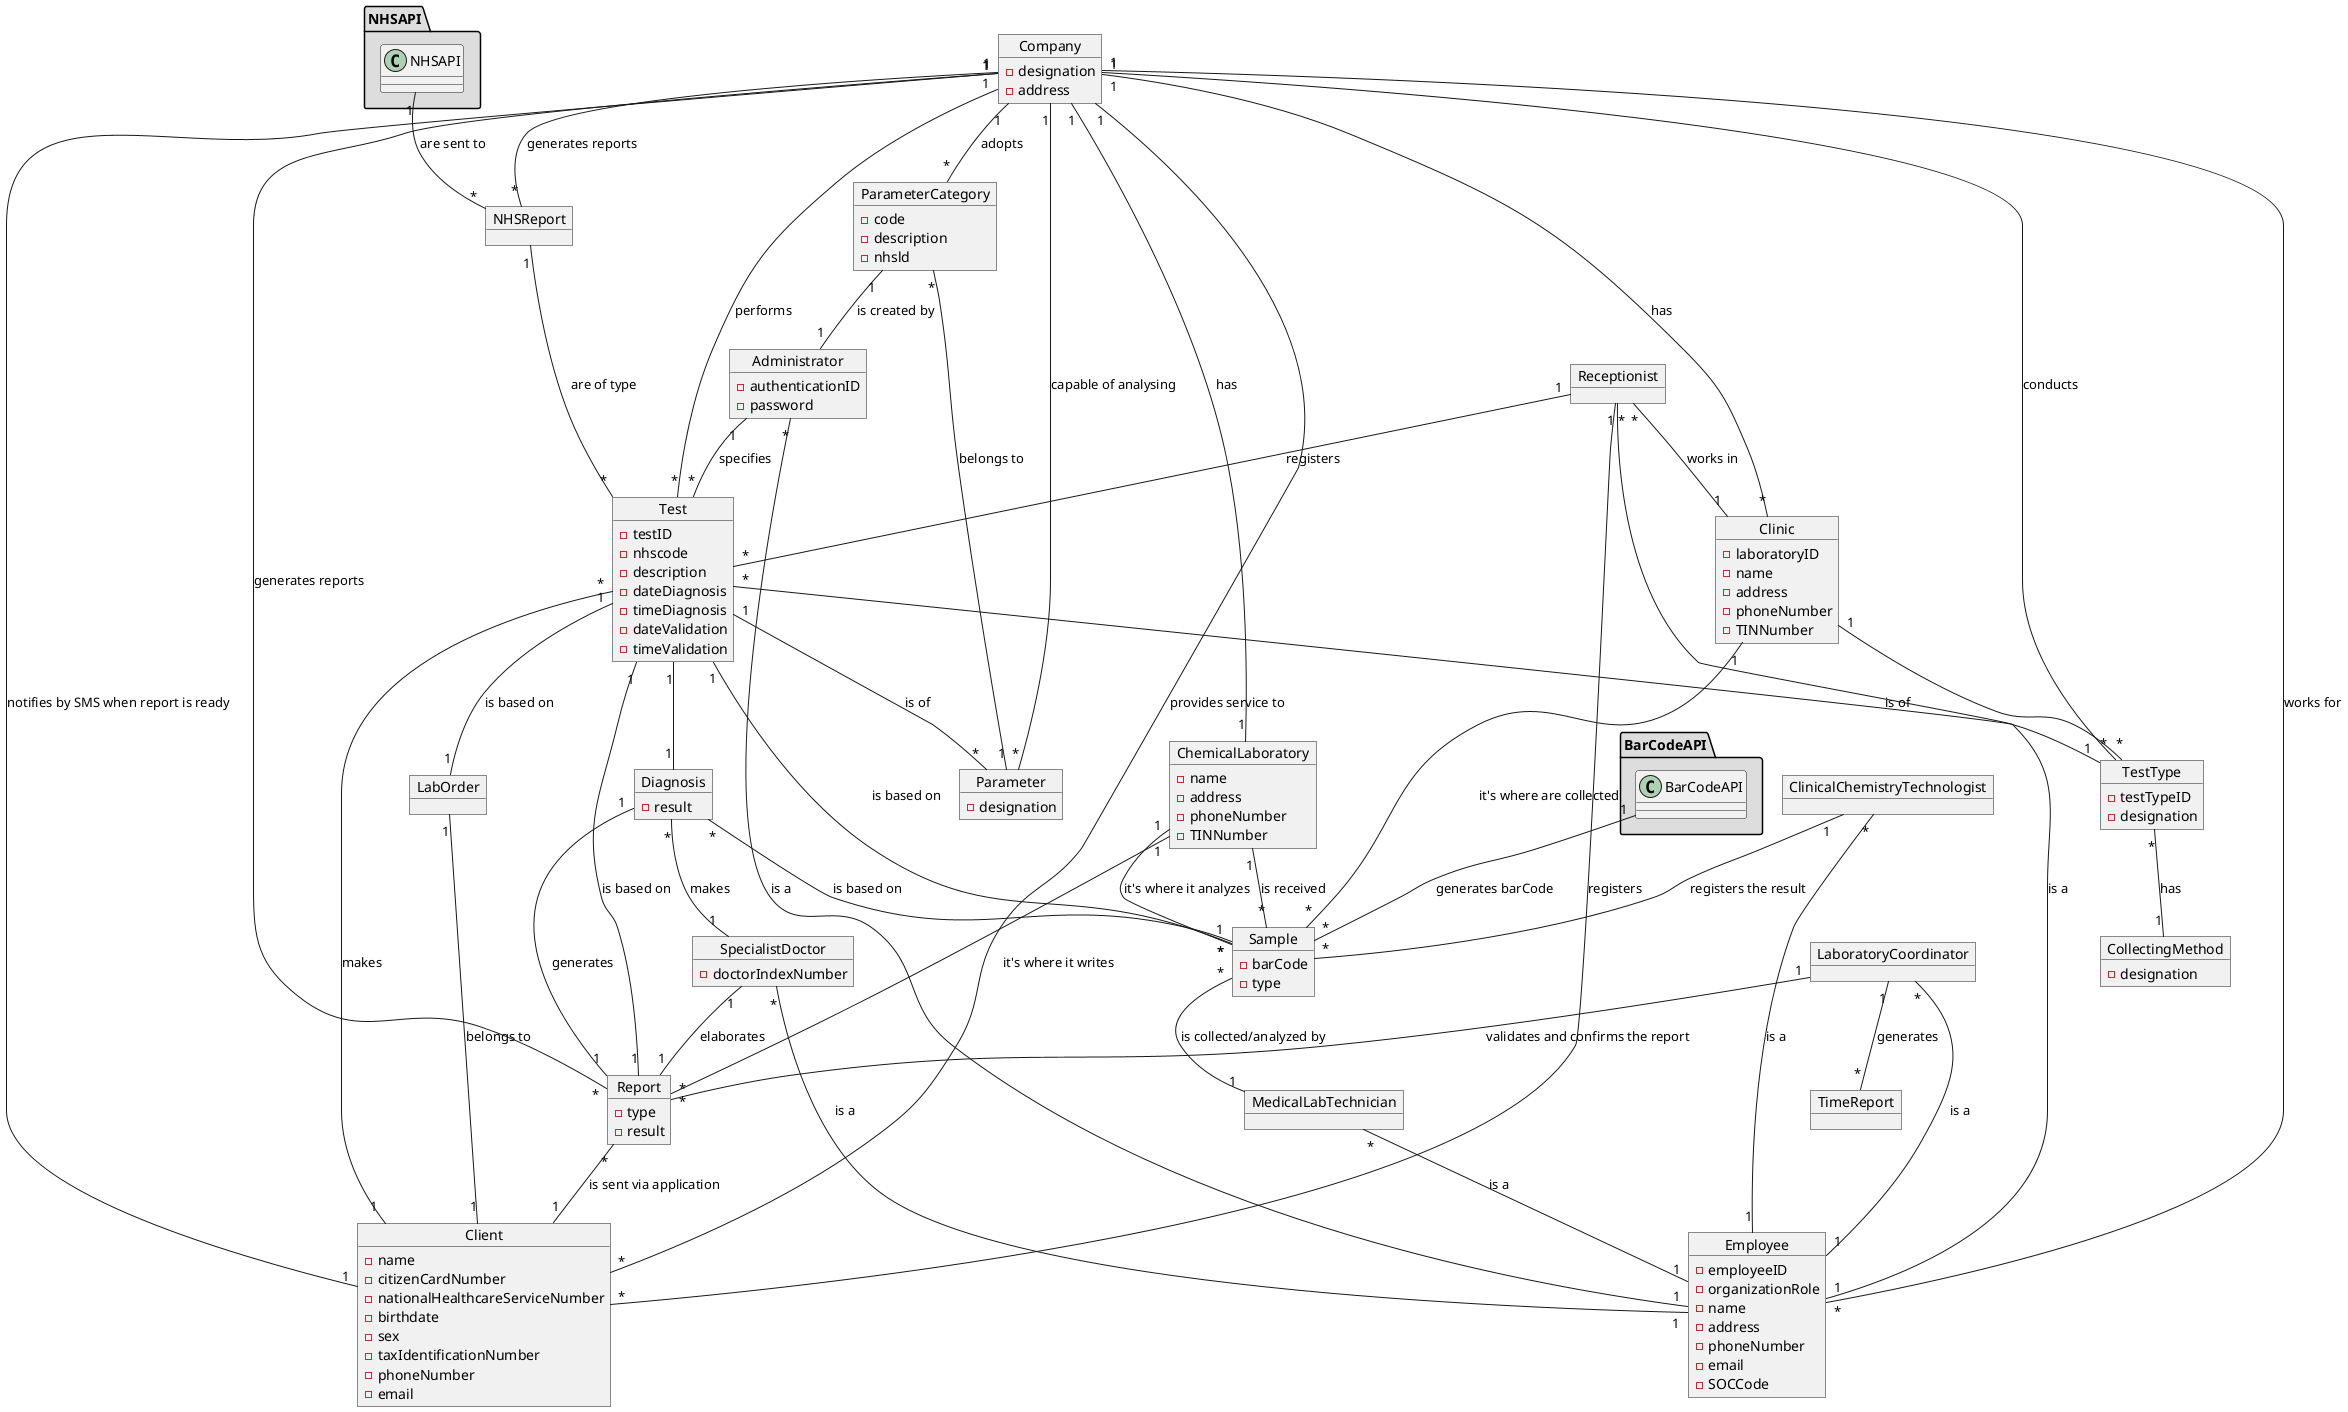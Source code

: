 @startuml

object Company{
-designation
-address
}

object LabOrder{
}

object Test{
-testID
-nhscode
-description
-dateDiagnosis
-timeDiagnosis
-dateValidation
-timeValidation
}


object Clinic{
-laboratoryID
-name
-address
-phoneNumber
-TINNumber
}

object Parameter{
-designation
}

object ParameterCategory{
-code
-description
-nhsld
}


object Administrator{
-authenticationID
-password
}

object Diagnosis{
-result
}

object Sample{
-barCode
-type
}

object Report{
-type
-result
}


object Employee{
-employeeID
-organizationRole
-name
-address
-phoneNumber
-email
-SOCCode

}

object MedicalLabTechnician{
}

object SpecialistDoctor{
-doctorIndexNumber
}

object LaboratoryCoordinator{

}

object Client{
-name
-citizenCardNumber
-nationalHealthcareServiceNumber
-birthdate
-sex
-taxIdentificationNumber
-phoneNumber
-email
}

object Receptionist{
}

object ClinicalChemistryTechnologist{

}

object ChemicalLaboratory{
-name
-address
-phoneNumber
-TINNumber
}

object TestType{
-testTypeID
-designation
}

object NHSReport{
}


object BarCodeAPI{
}


object NHSAPI{
}

object TimeReport{
}

object CollectingMethod{
-designation
}

Company "1" -- "*" TestType : conducts
TestType "*" -- "1" CollectingMethod : has

Company "1" -- "*" Test : performs
Company "1" -- "*" Clinic : has
Company "1" -- "1" ChemicalLaboratory : has
Company "1" -- "*" Parameter : capable of analysing
Company "1" -- "*" ParameterCategory : adopts


ParameterCategory "*" -- "1" Parameter : belongs to
ParameterCategory "1" -- "1" Administrator : is created by

Test "*" -- "1" Client : makes
Test "1" -- "*" Parameter : is of
Test "*" -- "1" TestType : is of
Test "1" -- "1" Diagnosis

Sample "*" -- "1" MedicalLabTechnician : is collected/analyzed by
Sample "*" -- "1" Test : is based on

Diagnosis "*" -- "1" SpecialistDoctor : makes
SpecialistDoctor "1" -- "1" Report : elaborates
Diagnosis "1" -- "1" Report : generates
Diagnosis "*" -- "1" Sample : is based on
Report "1" -- "1" Test : is based on
Report "*" -- "1" Client : is sent via application
Administrator "1" -- "*" Test : specifies
Receptionist "1" -- "*" Client : registers
Receptionist "1" -- "*" Test : registers
LaboratoryCoordinator "1" -- "*" Report : validates and confirms the report
ChemicalLaboratory "1" -- "*" Sample : is received
ClinicalChemistryTechnologist "1" -- "*" Sample : registers the result
ChemicalLaboratory "1" -- "*" Sample : it's where it analyzes
ChemicalLaboratory "1" -- "*" Report : it's where it writes
Clinic "1" -- "*" Sample : it's where are collected
Company "1" -- "1" Client : notifies by SMS when report is ready

Company "1" -- "*" Report : generates reports
NHSReport "1" -- "*" Test : are of type
Company "1" -- "*" NHSReport : generates reports
LabOrder "1" -- "1" Client : belongs to


package "BarCodeAPI" #DDDDDD{
	BarCodeAPI "1" -- "*" Sample : generates barCode
}


package "NHSAPI" #DDDDDD{
	NHSAPI "1" -- "*" NHSReport : are sent to	
}

Test "1" -- "1" LabOrder : is based on

ClinicalChemistryTechnologist "*" -- "1" Employee : is a
LaboratoryCoordinator "*" -- "1" Employee : is a
Receptionist "*" -- "1" Employee : is a
SpecialistDoctor "*" -- "1" Employee : is a
MedicalLabTechnician "*" -- "1" Employee : is a
Employee "*" -- "1" Company : works for

LaboratoryCoordinator "1" -- "*" TimeReport : generates
Administrator "*" -- "1" Employee : is a

Company "1" -- "*" Client : provides service to
Receptionist "*" -- "1" Clinic :  works in

Clinic "1" -- "*" TestType

@enduml
